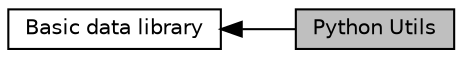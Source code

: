 digraph "Python Utils"
{
  edge [fontname="Helvetica",fontsize="10",labelfontname="Helvetica",labelfontsize="10"];
  node [fontname="Helvetica",fontsize="10",shape=record];
  rankdir=LR;
  Node0 [label="Python Utils",height=0.2,width=0.4,color="black", fillcolor="grey75", style="filled", fontcolor="black"];
  Node1 [label="Basic data library",height=0.2,width=0.4,color="black", fillcolor="white", style="filled",URL="$group__DataLibrary.html"];
  Node1->Node0 [shape=plaintext, dir="back", style="solid"];
}
